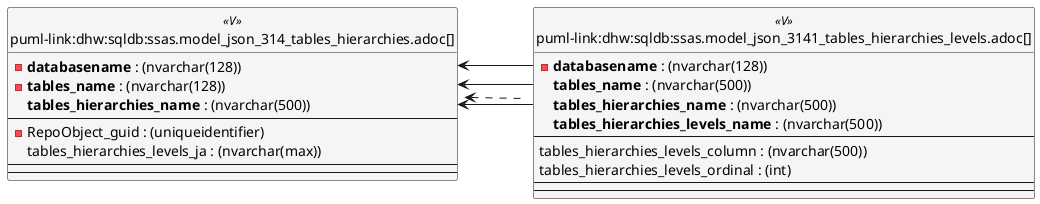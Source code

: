 @startuml
left to right direction
'top to bottom direction
hide circle
'avoide "." issues:
set namespaceSeparator none


skinparam class {
  BackgroundColor White
  BackgroundColor<<FN>> Yellow
  BackgroundColor<<FS>> Yellow
  BackgroundColor<<FT>> LightGray
  BackgroundColor<<IF>> Yellow
  BackgroundColor<<IS>> Yellow
  BackgroundColor<<P>> Aqua
  BackgroundColor<<PC>> Aqua
  BackgroundColor<<SN>> Yellow
  BackgroundColor<<SO>> SlateBlue
  BackgroundColor<<TF>> LightGray
  BackgroundColor<<TR>> Tomato
  BackgroundColor<<U>> White
  BackgroundColor<<V>> WhiteSmoke
  BackgroundColor<<X>> Aqua
  BackgroundColor<<external>> AliceBlue
}


entity "puml-link:dhw:sqldb:ssas.model_json_314_tables_hierarchies.adoc[]" as ssas.model_json_314_tables_hierarchies << V >> {
  - **databasename** : (nvarchar(128))
  - **tables_name** : (nvarchar(128))
  **tables_hierarchies_name** : (nvarchar(500))
  --
  - RepoObject_guid : (uniqueidentifier)
  tables_hierarchies_levels_ja : (nvarchar(max))
  --
  --
}

entity "puml-link:dhw:sqldb:ssas.model_json_3141_tables_hierarchies_levels.adoc[]" as ssas.model_json_3141_tables_hierarchies_levels << V >> {
  - **databasename** : (nvarchar(128))
  **tables_name** : (nvarchar(500))
  **tables_hierarchies_name** : (nvarchar(500))
  **tables_hierarchies_levels_name** : (nvarchar(500))
  --
  tables_hierarchies_levels_column : (nvarchar(500))
  tables_hierarchies_levels_ordinal : (int)
  --
  --
}

ssas.model_json_314_tables_hierarchies <.. ssas.model_json_3141_tables_hierarchies_levels
"ssas.model_json_314_tables_hierarchies::databasename" <-- "ssas.model_json_3141_tables_hierarchies_levels::databasename"
"ssas.model_json_314_tables_hierarchies::tables_hierarchies_name" <-- "ssas.model_json_3141_tables_hierarchies_levels::tables_hierarchies_name"
"ssas.model_json_314_tables_hierarchies::tables_name" <-- "ssas.model_json_3141_tables_hierarchies_levels::tables_name"
@enduml

